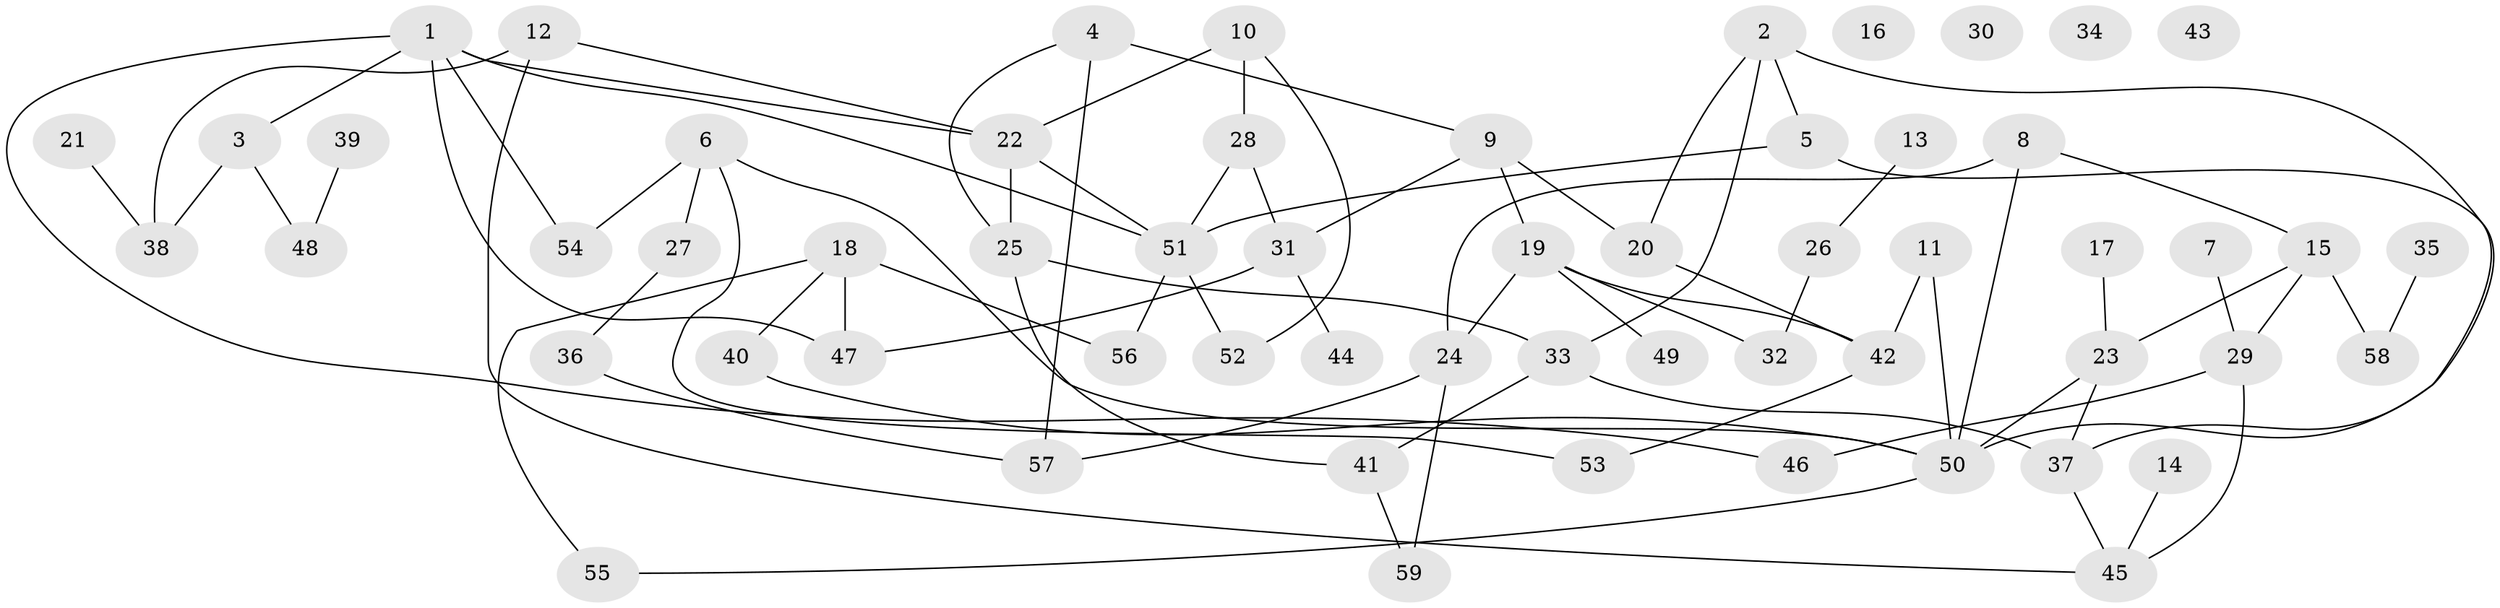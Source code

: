 // Generated by graph-tools (version 1.1) at 2025/25/03/09/25 03:25:17]
// undirected, 59 vertices, 80 edges
graph export_dot {
graph [start="1"]
  node [color=gray90,style=filled];
  1;
  2;
  3;
  4;
  5;
  6;
  7;
  8;
  9;
  10;
  11;
  12;
  13;
  14;
  15;
  16;
  17;
  18;
  19;
  20;
  21;
  22;
  23;
  24;
  25;
  26;
  27;
  28;
  29;
  30;
  31;
  32;
  33;
  34;
  35;
  36;
  37;
  38;
  39;
  40;
  41;
  42;
  43;
  44;
  45;
  46;
  47;
  48;
  49;
  50;
  51;
  52;
  53;
  54;
  55;
  56;
  57;
  58;
  59;
  1 -- 3;
  1 -- 22;
  1 -- 46;
  1 -- 47;
  1 -- 51;
  1 -- 54;
  2 -- 5;
  2 -- 20;
  2 -- 33;
  2 -- 50;
  3 -- 38;
  3 -- 48;
  4 -- 9;
  4 -- 25;
  4 -- 57;
  5 -- 37;
  5 -- 51;
  6 -- 27;
  6 -- 50;
  6 -- 53;
  6 -- 54;
  7 -- 29;
  8 -- 15;
  8 -- 24;
  8 -- 50;
  9 -- 19;
  9 -- 20;
  9 -- 31;
  10 -- 22;
  10 -- 28;
  10 -- 52;
  11 -- 42;
  11 -- 50;
  12 -- 22;
  12 -- 38;
  12 -- 45;
  13 -- 26;
  14 -- 45;
  15 -- 23;
  15 -- 29;
  15 -- 58;
  17 -- 23;
  18 -- 40;
  18 -- 47;
  18 -- 55;
  18 -- 56;
  19 -- 24;
  19 -- 32;
  19 -- 42;
  19 -- 49;
  20 -- 42;
  21 -- 38;
  22 -- 25;
  22 -- 51;
  23 -- 37;
  23 -- 50;
  24 -- 57;
  24 -- 59;
  25 -- 33;
  25 -- 41;
  26 -- 32;
  27 -- 36;
  28 -- 31;
  28 -- 51;
  29 -- 45;
  29 -- 46;
  31 -- 44;
  31 -- 47;
  33 -- 37;
  33 -- 41;
  35 -- 58;
  36 -- 57;
  37 -- 45;
  39 -- 48;
  40 -- 50;
  41 -- 59;
  42 -- 53;
  50 -- 55;
  51 -- 52;
  51 -- 56;
}
